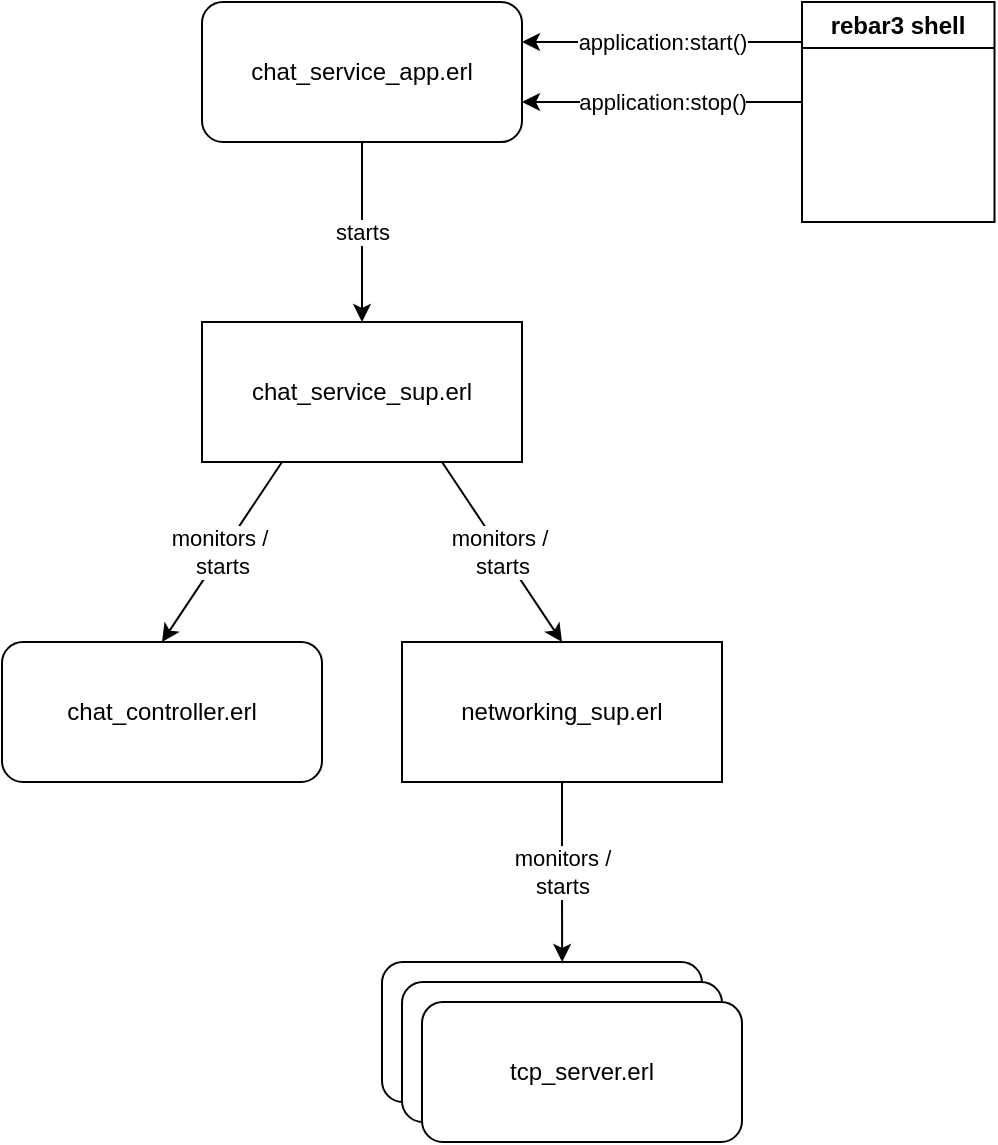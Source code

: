 <mxfile version="20.8.16" type="github">
  <diagram name="Page-1" id="DX3c21mfX71W0y9h3Ioc">
    <mxGraphModel dx="794" dy="1155" grid="1" gridSize="10" guides="1" tooltips="1" connect="1" arrows="1" fold="1" page="1" pageScale="1" pageWidth="850" pageHeight="1100" math="0" shadow="0">
      <root>
        <mxCell id="0" />
        <mxCell id="1" parent="0" />
        <mxCell id="zZHkfvfWyeacYr9jaNQ6-1" value="chat_service_app.erl" style="rounded=1;whiteSpace=wrap;html=1;" vertex="1" parent="1">
          <mxGeometry x="320" y="40" width="160" height="70" as="geometry" />
        </mxCell>
        <mxCell id="zZHkfvfWyeacYr9jaNQ6-2" value="chat_service_sup.erl" style="rounded=0;whiteSpace=wrap;html=1;" vertex="1" parent="1">
          <mxGeometry x="320" y="200" width="160" height="70" as="geometry" />
        </mxCell>
        <mxCell id="zZHkfvfWyeacYr9jaNQ6-6" value="starts" style="endArrow=classic;html=1;rounded=0;entryX=0.5;entryY=0;entryDx=0;entryDy=0;exitX=0.5;exitY=1;exitDx=0;exitDy=0;" edge="1" parent="1" source="zZHkfvfWyeacYr9jaNQ6-1" target="zZHkfvfWyeacYr9jaNQ6-2">
          <mxGeometry width="50" height="50" relative="1" as="geometry">
            <mxPoint x="360" y="140" as="sourcePoint" />
            <mxPoint x="400" y="110" as="targetPoint" />
          </mxGeometry>
        </mxCell>
        <mxCell id="zZHkfvfWyeacYr9jaNQ6-7" value="application:start()" style="endArrow=classic;html=1;rounded=0;" edge="1" parent="1">
          <mxGeometry width="50" height="50" relative="1" as="geometry">
            <mxPoint x="620" y="60" as="sourcePoint" />
            <mxPoint x="480" y="60" as="targetPoint" />
          </mxGeometry>
        </mxCell>
        <mxCell id="zZHkfvfWyeacYr9jaNQ6-8" value="application:stop()" style="endArrow=classic;html=1;rounded=0;" edge="1" parent="1">
          <mxGeometry width="50" height="50" relative="1" as="geometry">
            <mxPoint x="620" y="90" as="sourcePoint" />
            <mxPoint x="480" y="90" as="targetPoint" />
          </mxGeometry>
        </mxCell>
        <mxCell id="zZHkfvfWyeacYr9jaNQ6-22" value="monitors /&lt;br&gt;starts" style="edgeStyle=orthogonalEdgeStyle;rounded=0;orthogonalLoop=1;jettySize=auto;html=1;entryX=0.563;entryY=0;entryDx=0;entryDy=0;entryPerimeter=0;" edge="1" parent="1" source="zZHkfvfWyeacYr9jaNQ6-11" target="zZHkfvfWyeacYr9jaNQ6-18">
          <mxGeometry relative="1" as="geometry" />
        </mxCell>
        <mxCell id="zZHkfvfWyeacYr9jaNQ6-11" value="networking_sup.erl" style="rounded=0;whiteSpace=wrap;html=1;" vertex="1" parent="1">
          <mxGeometry x="420" y="360" width="160" height="70" as="geometry" />
        </mxCell>
        <mxCell id="zZHkfvfWyeacYr9jaNQ6-12" value="chat_controller.erl" style="rounded=1;whiteSpace=wrap;html=1;" vertex="1" parent="1">
          <mxGeometry x="220" y="360" width="160" height="70" as="geometry" />
        </mxCell>
        <mxCell id="zZHkfvfWyeacYr9jaNQ6-14" value="monitors /&amp;nbsp;&lt;br&gt;starts" style="endArrow=classic;html=1;rounded=0;exitX=0.25;exitY=1;exitDx=0;exitDy=0;entryX=0.5;entryY=0;entryDx=0;entryDy=0;" edge="1" parent="1" source="zZHkfvfWyeacYr9jaNQ6-2" target="zZHkfvfWyeacYr9jaNQ6-12">
          <mxGeometry width="50" height="50" relative="1" as="geometry">
            <mxPoint x="400" y="540" as="sourcePoint" />
            <mxPoint x="450" y="490" as="targetPoint" />
          </mxGeometry>
        </mxCell>
        <mxCell id="zZHkfvfWyeacYr9jaNQ6-15" value="monitors /&amp;nbsp;&lt;br&gt;starts" style="endArrow=classic;html=1;rounded=0;exitX=0.75;exitY=1;exitDx=0;exitDy=0;entryX=0.5;entryY=0;entryDx=0;entryDy=0;" edge="1" parent="1" source="zZHkfvfWyeacYr9jaNQ6-2" target="zZHkfvfWyeacYr9jaNQ6-11">
          <mxGeometry width="50" height="50" relative="1" as="geometry">
            <mxPoint x="370" y="280" as="sourcePoint" />
            <mxPoint x="310" y="370" as="targetPoint" />
          </mxGeometry>
        </mxCell>
        <mxCell id="zZHkfvfWyeacYr9jaNQ6-18" value="tcp_server.erl" style="rounded=1;whiteSpace=wrap;html=1;" vertex="1" parent="1">
          <mxGeometry x="410" y="520" width="160" height="70" as="geometry" />
        </mxCell>
        <mxCell id="zZHkfvfWyeacYr9jaNQ6-20" value="tcp_server.erl" style="rounded=1;whiteSpace=wrap;html=1;" vertex="1" parent="1">
          <mxGeometry x="420" y="530" width="160" height="70" as="geometry" />
        </mxCell>
        <mxCell id="zZHkfvfWyeacYr9jaNQ6-21" value="tcp_server.erl" style="rounded=1;whiteSpace=wrap;html=1;" vertex="1" parent="1">
          <mxGeometry x="430" y="540" width="160" height="70" as="geometry" />
        </mxCell>
        <mxCell id="zZHkfvfWyeacYr9jaNQ6-24" value="rebar3 shell" style="swimlane;whiteSpace=wrap;html=1;" vertex="1" parent="1">
          <mxGeometry x="620" y="40" width="96.25" height="110" as="geometry" />
        </mxCell>
      </root>
    </mxGraphModel>
  </diagram>
</mxfile>

